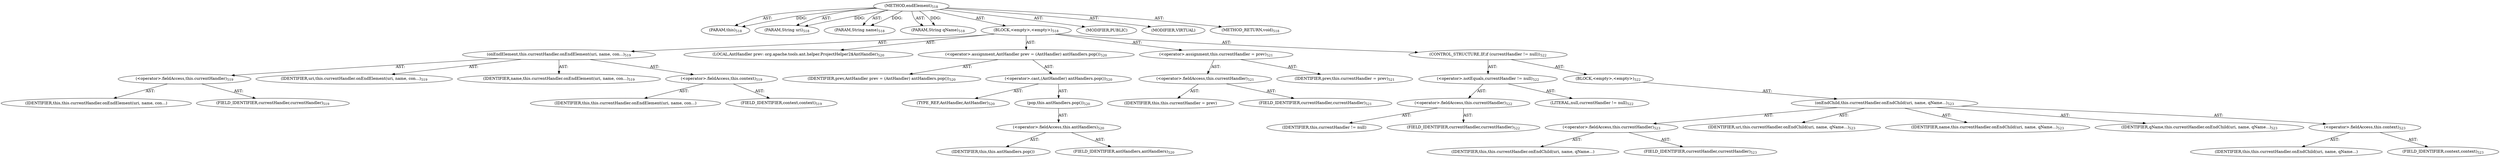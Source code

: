 digraph "endElement" {  
"111669149711" [label = <(METHOD,endElement)<SUB>518</SUB>> ]
"115964117045" [label = <(PARAM,this)<SUB>518</SUB>> ]
"115964117046" [label = <(PARAM,String uri)<SUB>518</SUB>> ]
"115964117047" [label = <(PARAM,String name)<SUB>518</SUB>> ]
"115964117048" [label = <(PARAM,String qName)<SUB>518</SUB>> ]
"25769803838" [label = <(BLOCK,&lt;empty&gt;,&lt;empty&gt;)<SUB>518</SUB>> ]
"30064771345" [label = <(onEndElement,this.currentHandler.onEndElement(uri, name, con...)<SUB>519</SUB>> ]
"30064771346" [label = <(&lt;operator&gt;.fieldAccess,this.currentHandler)<SUB>519</SUB>> ]
"68719476988" [label = <(IDENTIFIER,this,this.currentHandler.onEndElement(uri, name, con...)> ]
"55834574881" [label = <(FIELD_IDENTIFIER,currentHandler,currentHandler)<SUB>519</SUB>> ]
"68719476989" [label = <(IDENTIFIER,uri,this.currentHandler.onEndElement(uri, name, con...)<SUB>519</SUB>> ]
"68719476990" [label = <(IDENTIFIER,name,this.currentHandler.onEndElement(uri, name, con...)<SUB>519</SUB>> ]
"30064771347" [label = <(&lt;operator&gt;.fieldAccess,this.context)<SUB>519</SUB>> ]
"68719476991" [label = <(IDENTIFIER,this,this.currentHandler.onEndElement(uri, name, con...)> ]
"55834574882" [label = <(FIELD_IDENTIFIER,context,context)<SUB>519</SUB>> ]
"94489280551" [label = <(LOCAL,AntHandler prev: org.apache.tools.ant.helper.ProjectHelper2$AntHandler)<SUB>520</SUB>> ]
"30064771348" [label = <(&lt;operator&gt;.assignment,AntHandler prev = (AntHandler) antHandlers.pop())<SUB>520</SUB>> ]
"68719476992" [label = <(IDENTIFIER,prev,AntHandler prev = (AntHandler) antHandlers.pop())<SUB>520</SUB>> ]
"30064771349" [label = <(&lt;operator&gt;.cast,(AntHandler) antHandlers.pop())<SUB>520</SUB>> ]
"180388626450" [label = <(TYPE_REF,AntHandler,AntHandler)<SUB>520</SUB>> ]
"30064771350" [label = <(pop,this.antHandlers.pop())<SUB>520</SUB>> ]
"30064771351" [label = <(&lt;operator&gt;.fieldAccess,this.antHandlers)<SUB>520</SUB>> ]
"68719476993" [label = <(IDENTIFIER,this,this.antHandlers.pop())> ]
"55834574883" [label = <(FIELD_IDENTIFIER,antHandlers,antHandlers)<SUB>520</SUB>> ]
"30064771352" [label = <(&lt;operator&gt;.assignment,this.currentHandler = prev)<SUB>521</SUB>> ]
"30064771353" [label = <(&lt;operator&gt;.fieldAccess,this.currentHandler)<SUB>521</SUB>> ]
"68719476994" [label = <(IDENTIFIER,this,this.currentHandler = prev)> ]
"55834574884" [label = <(FIELD_IDENTIFIER,currentHandler,currentHandler)<SUB>521</SUB>> ]
"68719476995" [label = <(IDENTIFIER,prev,this.currentHandler = prev)<SUB>521</SUB>> ]
"47244640288" [label = <(CONTROL_STRUCTURE,IF,if (currentHandler != null))<SUB>522</SUB>> ]
"30064771354" [label = <(&lt;operator&gt;.notEquals,currentHandler != null)<SUB>522</SUB>> ]
"30064771355" [label = <(&lt;operator&gt;.fieldAccess,this.currentHandler)<SUB>522</SUB>> ]
"68719476996" [label = <(IDENTIFIER,this,currentHandler != null)> ]
"55834574885" [label = <(FIELD_IDENTIFIER,currentHandler,currentHandler)<SUB>522</SUB>> ]
"90194313257" [label = <(LITERAL,null,currentHandler != null)<SUB>522</SUB>> ]
"25769803839" [label = <(BLOCK,&lt;empty&gt;,&lt;empty&gt;)<SUB>522</SUB>> ]
"30064771356" [label = <(onEndChild,this.currentHandler.onEndChild(uri, name, qName...)<SUB>523</SUB>> ]
"30064771357" [label = <(&lt;operator&gt;.fieldAccess,this.currentHandler)<SUB>523</SUB>> ]
"68719476997" [label = <(IDENTIFIER,this,this.currentHandler.onEndChild(uri, name, qName...)> ]
"55834574886" [label = <(FIELD_IDENTIFIER,currentHandler,currentHandler)<SUB>523</SUB>> ]
"68719476998" [label = <(IDENTIFIER,uri,this.currentHandler.onEndChild(uri, name, qName...)<SUB>523</SUB>> ]
"68719476999" [label = <(IDENTIFIER,name,this.currentHandler.onEndChild(uri, name, qName...)<SUB>523</SUB>> ]
"68719477000" [label = <(IDENTIFIER,qName,this.currentHandler.onEndChild(uri, name, qName...)<SUB>523</SUB>> ]
"30064771358" [label = <(&lt;operator&gt;.fieldAccess,this.context)<SUB>523</SUB>> ]
"68719477001" [label = <(IDENTIFIER,this,this.currentHandler.onEndChild(uri, name, qName...)> ]
"55834574887" [label = <(FIELD_IDENTIFIER,context,context)<SUB>523</SUB>> ]
"133143986220" [label = <(MODIFIER,PUBLIC)> ]
"133143986221" [label = <(MODIFIER,VIRTUAL)> ]
"128849018895" [label = <(METHOD_RETURN,void)<SUB>518</SUB>> ]
  "111669149711" -> "115964117045"  [ label = "AST: "] 
  "111669149711" -> "115964117046"  [ label = "AST: "] 
  "111669149711" -> "115964117047"  [ label = "AST: "] 
  "111669149711" -> "115964117048"  [ label = "AST: "] 
  "111669149711" -> "25769803838"  [ label = "AST: "] 
  "111669149711" -> "133143986220"  [ label = "AST: "] 
  "111669149711" -> "133143986221"  [ label = "AST: "] 
  "111669149711" -> "128849018895"  [ label = "AST: "] 
  "25769803838" -> "30064771345"  [ label = "AST: "] 
  "25769803838" -> "94489280551"  [ label = "AST: "] 
  "25769803838" -> "30064771348"  [ label = "AST: "] 
  "25769803838" -> "30064771352"  [ label = "AST: "] 
  "25769803838" -> "47244640288"  [ label = "AST: "] 
  "30064771345" -> "30064771346"  [ label = "AST: "] 
  "30064771345" -> "68719476989"  [ label = "AST: "] 
  "30064771345" -> "68719476990"  [ label = "AST: "] 
  "30064771345" -> "30064771347"  [ label = "AST: "] 
  "30064771346" -> "68719476988"  [ label = "AST: "] 
  "30064771346" -> "55834574881"  [ label = "AST: "] 
  "30064771347" -> "68719476991"  [ label = "AST: "] 
  "30064771347" -> "55834574882"  [ label = "AST: "] 
  "30064771348" -> "68719476992"  [ label = "AST: "] 
  "30064771348" -> "30064771349"  [ label = "AST: "] 
  "30064771349" -> "180388626450"  [ label = "AST: "] 
  "30064771349" -> "30064771350"  [ label = "AST: "] 
  "30064771350" -> "30064771351"  [ label = "AST: "] 
  "30064771351" -> "68719476993"  [ label = "AST: "] 
  "30064771351" -> "55834574883"  [ label = "AST: "] 
  "30064771352" -> "30064771353"  [ label = "AST: "] 
  "30064771352" -> "68719476995"  [ label = "AST: "] 
  "30064771353" -> "68719476994"  [ label = "AST: "] 
  "30064771353" -> "55834574884"  [ label = "AST: "] 
  "47244640288" -> "30064771354"  [ label = "AST: "] 
  "47244640288" -> "25769803839"  [ label = "AST: "] 
  "30064771354" -> "30064771355"  [ label = "AST: "] 
  "30064771354" -> "90194313257"  [ label = "AST: "] 
  "30064771355" -> "68719476996"  [ label = "AST: "] 
  "30064771355" -> "55834574885"  [ label = "AST: "] 
  "25769803839" -> "30064771356"  [ label = "AST: "] 
  "30064771356" -> "30064771357"  [ label = "AST: "] 
  "30064771356" -> "68719476998"  [ label = "AST: "] 
  "30064771356" -> "68719476999"  [ label = "AST: "] 
  "30064771356" -> "68719477000"  [ label = "AST: "] 
  "30064771356" -> "30064771358"  [ label = "AST: "] 
  "30064771357" -> "68719476997"  [ label = "AST: "] 
  "30064771357" -> "55834574886"  [ label = "AST: "] 
  "30064771358" -> "68719477001"  [ label = "AST: "] 
  "30064771358" -> "55834574887"  [ label = "AST: "] 
  "111669149711" -> "115964117045"  [ label = "DDG: "] 
  "111669149711" -> "115964117046"  [ label = "DDG: "] 
  "111669149711" -> "115964117047"  [ label = "DDG: "] 
  "111669149711" -> "115964117048"  [ label = "DDG: "] 
}
